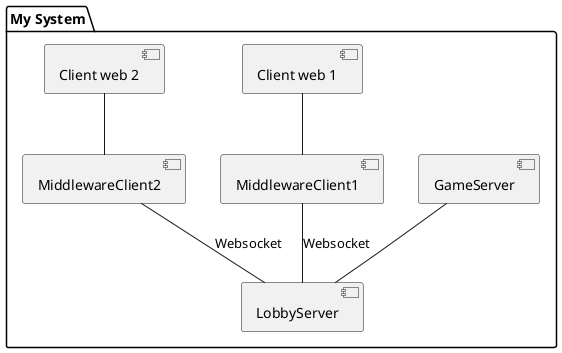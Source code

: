 @startuml

package "My System" {
[GameServer]

[LobbyServer]

[MiddlewareClient1]
[MiddlewareClient2]

[Client web 1]
[Client web 2]
}

[GameServer] -- [LobbyServer]

[Client web 1] -- [MiddlewareClient1]
[Client web 2] -- [MiddlewareClient2]

MiddlewareClient1 -- [LobbyServer] : Websocket
MiddlewareClient2 -- LobbyServer: Websocket

@enduml